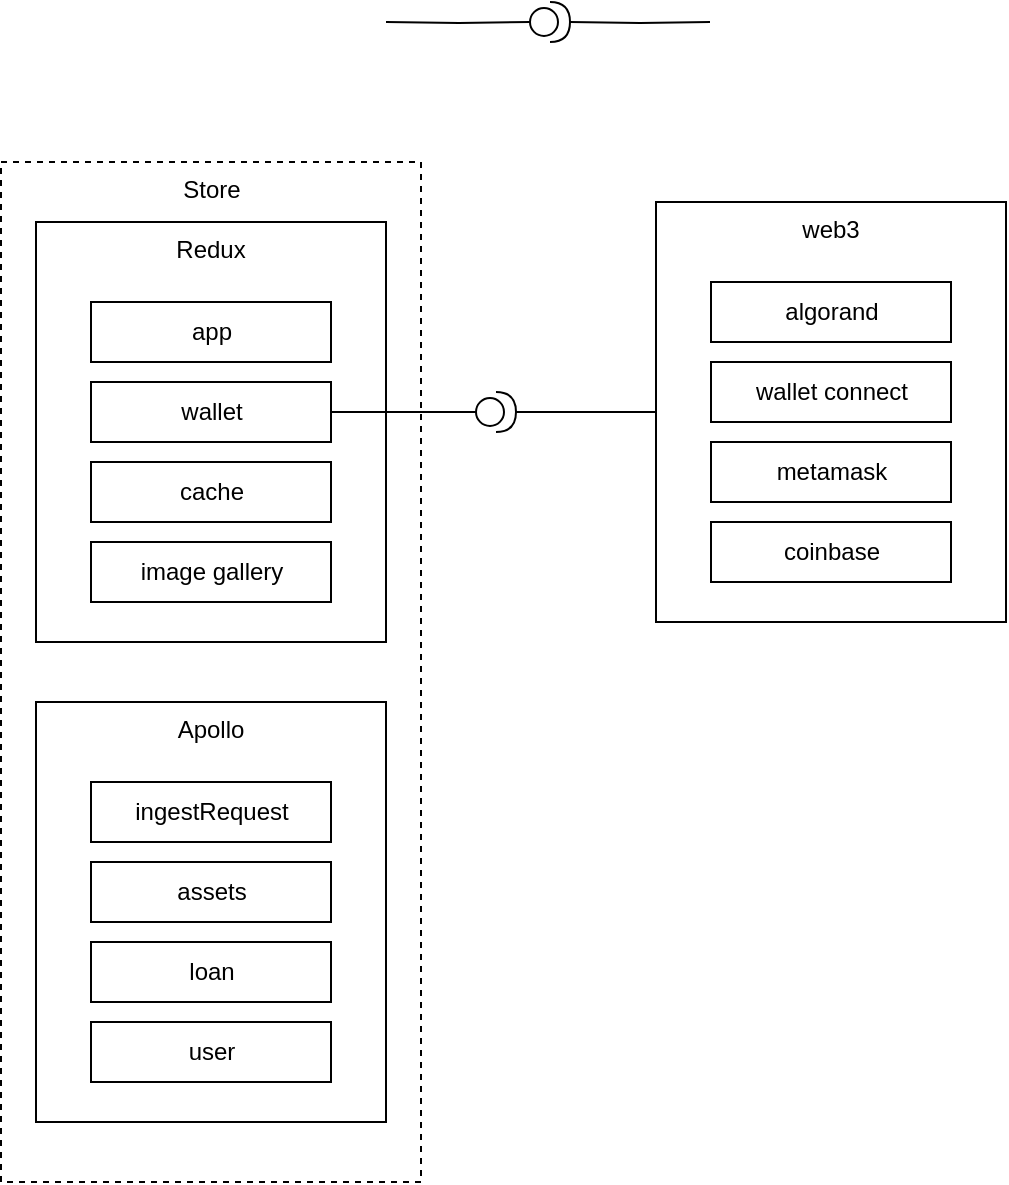 <mxfile version="22.0.4" type="github">
  <diagram name="Page-1" id="Tt-KPcgtr2JWbifeF5cb">
    <mxGraphModel dx="995" dy="636" grid="1" gridSize="10" guides="1" tooltips="1" connect="1" arrows="1" fold="1" page="1" pageScale="1" pageWidth="850" pageHeight="1100" math="0" shadow="0">
      <root>
        <mxCell id="0" />
        <mxCell id="1" parent="0" />
        <mxCell id="qGfRDHBIiTX8xyTDxI7H-10" value="Store" style="rounded=0;whiteSpace=wrap;html=1;verticalAlign=top;dashed=1;" vertex="1" parent="1">
          <mxGeometry x="352.5" y="120" width="210" height="510" as="geometry" />
        </mxCell>
        <mxCell id="qGfRDHBIiTX8xyTDxI7H-5" value="Redux" style="rounded=0;whiteSpace=wrap;html=1;verticalAlign=top;" vertex="1" parent="1">
          <mxGeometry x="370" y="150" width="175" height="210" as="geometry" />
        </mxCell>
        <mxCell id="qGfRDHBIiTX8xyTDxI7H-3" value="app" style="rounded=0;whiteSpace=wrap;html=1;" vertex="1" parent="1">
          <mxGeometry x="397.5" y="190" width="120" height="30" as="geometry" />
        </mxCell>
        <mxCell id="qGfRDHBIiTX8xyTDxI7H-39" value="" style="edgeStyle=orthogonalEdgeStyle;rounded=0;orthogonalLoop=1;jettySize=auto;html=1;endArrow=none;endFill=0;" edge="1" parent="1" source="qGfRDHBIiTX8xyTDxI7H-4" target="qGfRDHBIiTX8xyTDxI7H-36">
          <mxGeometry relative="1" as="geometry" />
        </mxCell>
        <mxCell id="qGfRDHBIiTX8xyTDxI7H-4" value="wallet" style="rounded=0;whiteSpace=wrap;html=1;" vertex="1" parent="1">
          <mxGeometry x="397.5" y="230" width="120" height="30" as="geometry" />
        </mxCell>
        <mxCell id="qGfRDHBIiTX8xyTDxI7H-8" value="cache" style="rounded=0;whiteSpace=wrap;html=1;" vertex="1" parent="1">
          <mxGeometry x="397.5" y="270" width="120" height="30" as="geometry" />
        </mxCell>
        <mxCell id="qGfRDHBIiTX8xyTDxI7H-9" value="image gallery" style="rounded=0;whiteSpace=wrap;html=1;" vertex="1" parent="1">
          <mxGeometry x="397.5" y="310" width="120" height="30" as="geometry" />
        </mxCell>
        <mxCell id="qGfRDHBIiTX8xyTDxI7H-11" value="Apollo" style="rounded=0;whiteSpace=wrap;html=1;verticalAlign=top;" vertex="1" parent="1">
          <mxGeometry x="370" y="390" width="175" height="210" as="geometry" />
        </mxCell>
        <mxCell id="qGfRDHBIiTX8xyTDxI7H-12" value="ingestRequest" style="rounded=0;whiteSpace=wrap;html=1;" vertex="1" parent="1">
          <mxGeometry x="397.5" y="430" width="120" height="30" as="geometry" />
        </mxCell>
        <mxCell id="qGfRDHBIiTX8xyTDxI7H-13" value="assets" style="rounded=0;whiteSpace=wrap;html=1;" vertex="1" parent="1">
          <mxGeometry x="397.5" y="470" width="120" height="30" as="geometry" />
        </mxCell>
        <mxCell id="qGfRDHBIiTX8xyTDxI7H-14" value="loan" style="rounded=0;whiteSpace=wrap;html=1;" vertex="1" parent="1">
          <mxGeometry x="397.5" y="510" width="120" height="30" as="geometry" />
        </mxCell>
        <mxCell id="qGfRDHBIiTX8xyTDxI7H-15" value="user" style="rounded=0;whiteSpace=wrap;html=1;" vertex="1" parent="1">
          <mxGeometry x="397.5" y="550" width="120" height="30" as="geometry" />
        </mxCell>
        <mxCell id="qGfRDHBIiTX8xyTDxI7H-45" value="" style="edgeStyle=orthogonalEdgeStyle;rounded=0;orthogonalLoop=1;jettySize=auto;html=1;endArrow=none;endFill=0;" edge="1" parent="1" source="qGfRDHBIiTX8xyTDxI7H-20" target="qGfRDHBIiTX8xyTDxI7H-36">
          <mxGeometry relative="1" as="geometry" />
        </mxCell>
        <mxCell id="qGfRDHBIiTX8xyTDxI7H-20" value="web3" style="rounded=0;whiteSpace=wrap;html=1;verticalAlign=top;" vertex="1" parent="1">
          <mxGeometry x="680" y="140" width="175" height="210" as="geometry" />
        </mxCell>
        <mxCell id="qGfRDHBIiTX8xyTDxI7H-21" value="algorand" style="rounded=0;whiteSpace=wrap;html=1;" vertex="1" parent="1">
          <mxGeometry x="707.5" y="180" width="120" height="30" as="geometry" />
        </mxCell>
        <mxCell id="qGfRDHBIiTX8xyTDxI7H-22" value="wallet connect" style="rounded=0;whiteSpace=wrap;html=1;" vertex="1" parent="1">
          <mxGeometry x="707.5" y="220" width="120" height="30" as="geometry" />
        </mxCell>
        <mxCell id="qGfRDHBIiTX8xyTDxI7H-23" value="metamask" style="rounded=0;whiteSpace=wrap;html=1;" vertex="1" parent="1">
          <mxGeometry x="707.5" y="260" width="120" height="30" as="geometry" />
        </mxCell>
        <mxCell id="qGfRDHBIiTX8xyTDxI7H-24" value="coinbase" style="rounded=0;whiteSpace=wrap;html=1;" vertex="1" parent="1">
          <mxGeometry x="707.5" y="300" width="120" height="30" as="geometry" />
        </mxCell>
        <mxCell id="qGfRDHBIiTX8xyTDxI7H-36" value="" style="shape=providedRequiredInterface;html=1;verticalLabelPosition=bottom;sketch=0;" vertex="1" parent="1">
          <mxGeometry x="590" y="235" width="20" height="20" as="geometry" />
        </mxCell>
        <mxCell id="qGfRDHBIiTX8xyTDxI7H-46" value="" style="edgeStyle=orthogonalEdgeStyle;rounded=0;orthogonalLoop=1;jettySize=auto;html=1;endArrow=none;endFill=0;" edge="1" parent="1" target="qGfRDHBIiTX8xyTDxI7H-48">
          <mxGeometry relative="1" as="geometry">
            <mxPoint x="545" y="50" as="sourcePoint" />
          </mxGeometry>
        </mxCell>
        <mxCell id="qGfRDHBIiTX8xyTDxI7H-47" value="" style="edgeStyle=orthogonalEdgeStyle;rounded=0;orthogonalLoop=1;jettySize=auto;html=1;endArrow=none;endFill=0;" edge="1" parent="1" target="qGfRDHBIiTX8xyTDxI7H-48">
          <mxGeometry relative="1" as="geometry">
            <mxPoint x="707" y="50" as="sourcePoint" />
          </mxGeometry>
        </mxCell>
        <mxCell id="qGfRDHBIiTX8xyTDxI7H-48" value="" style="shape=providedRequiredInterface;html=1;verticalLabelPosition=bottom;sketch=0;" vertex="1" parent="1">
          <mxGeometry x="617" y="40" width="20" height="20" as="geometry" />
        </mxCell>
      </root>
    </mxGraphModel>
  </diagram>
</mxfile>
